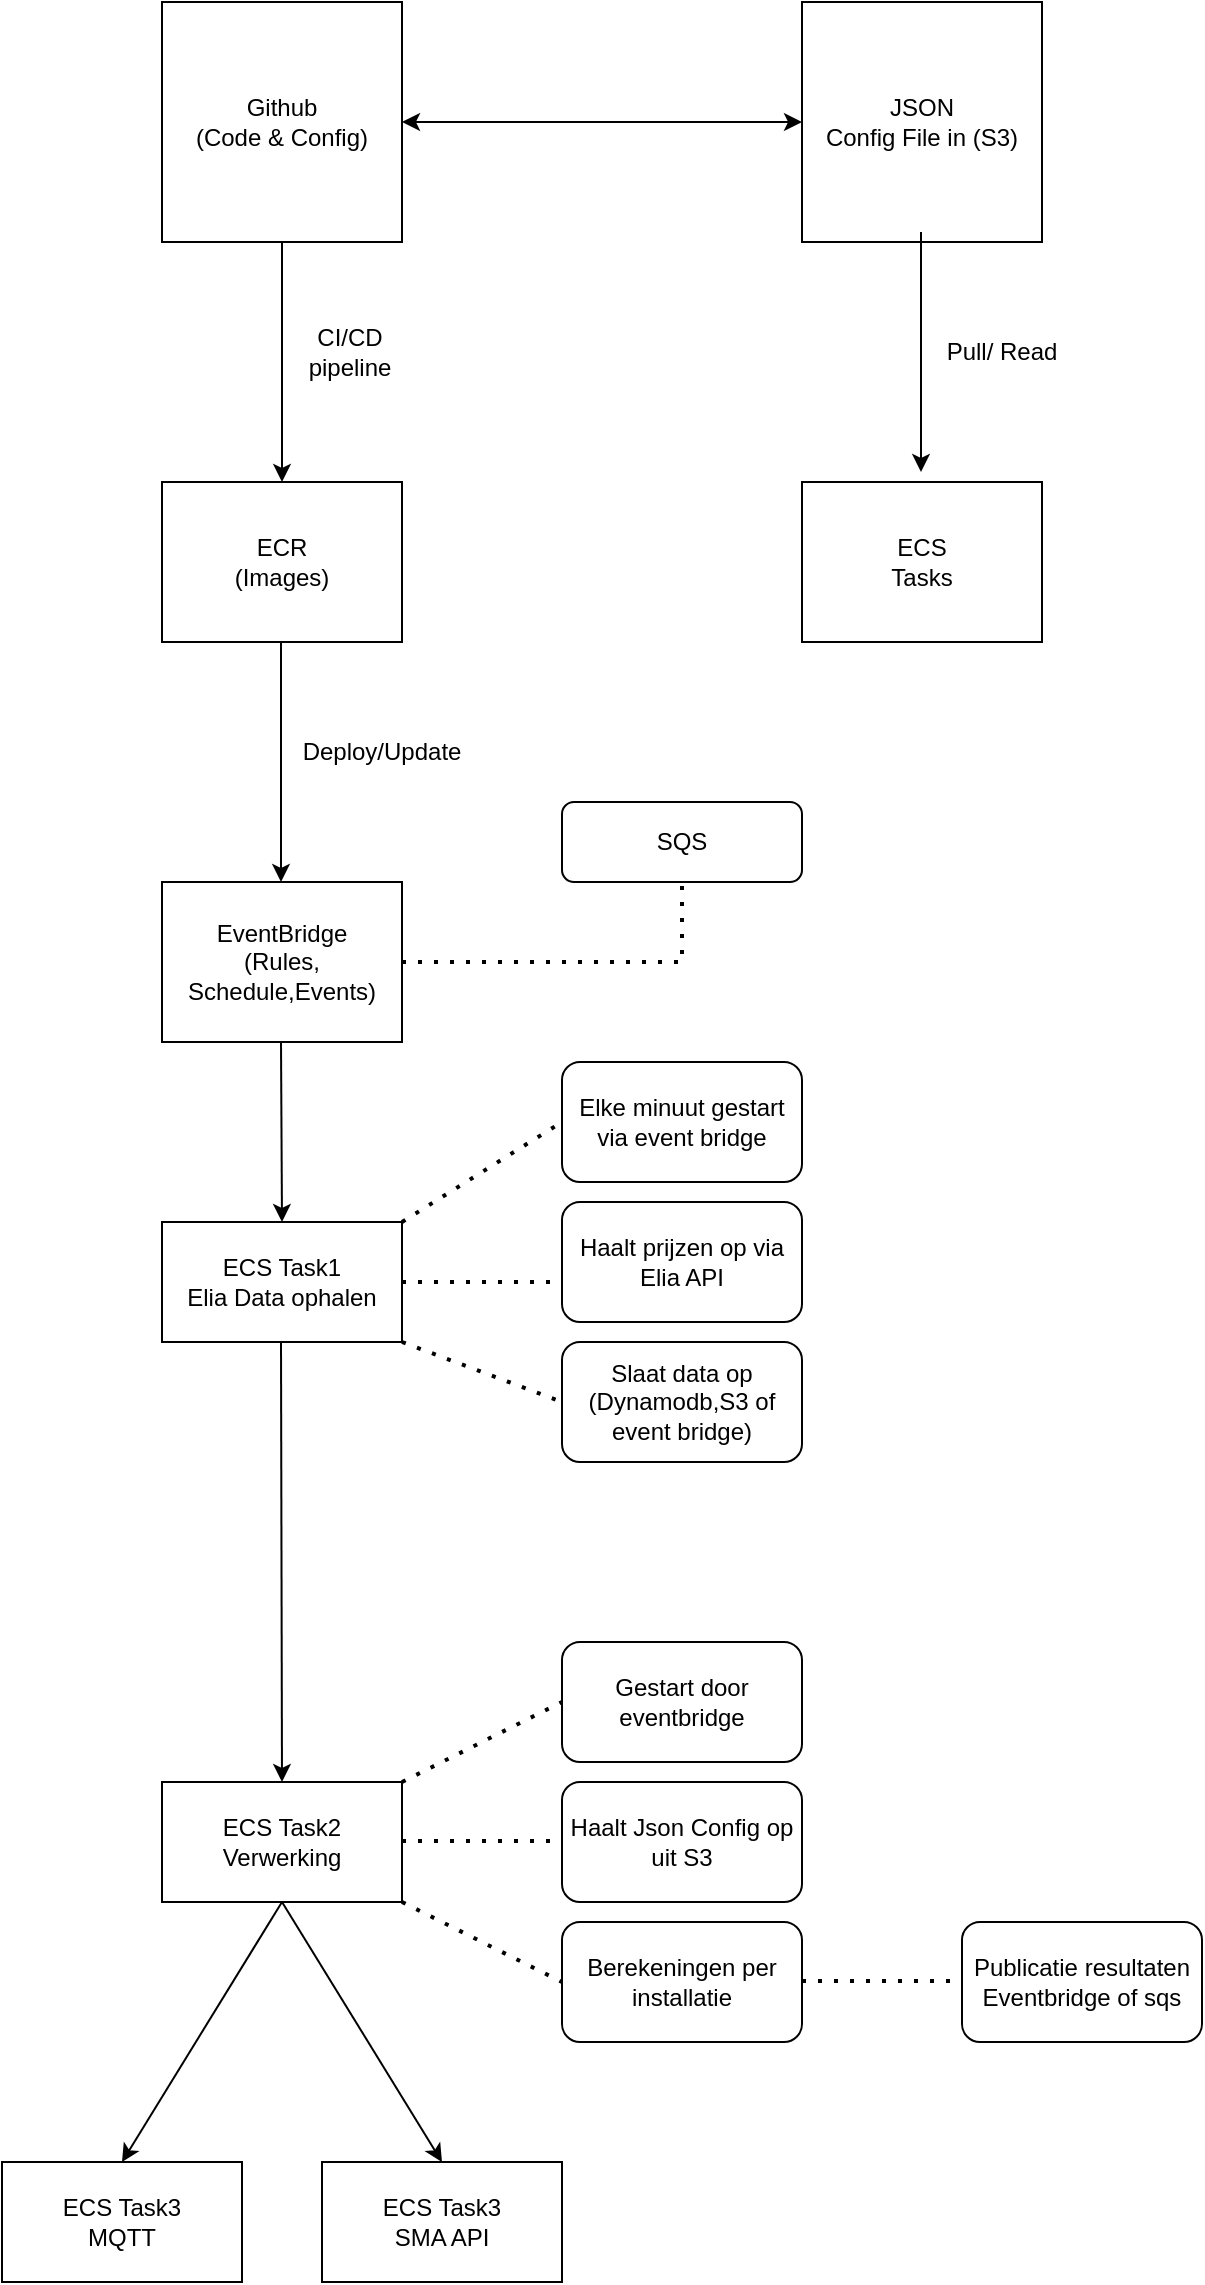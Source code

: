 <mxfile version="25.0.3">
  <diagram name="Pagina-1" id="wW4Z6TZP-jDDgokMyb6F">
    <mxGraphModel dx="1969" dy="868" grid="1" gridSize="10" guides="1" tooltips="1" connect="1" arrows="1" fold="1" page="1" pageScale="1" pageWidth="827" pageHeight="1169" math="0" shadow="0">
      <root>
        <mxCell id="0" />
        <mxCell id="1" parent="0" />
        <mxCell id="q02-ulBFFWecJsiYI4my-1" value="Github&lt;br&gt;(Code &amp;amp; Config)" style="whiteSpace=wrap;html=1;aspect=fixed;" vertex="1" parent="1">
          <mxGeometry x="320" y="280" width="120" height="120" as="geometry" />
        </mxCell>
        <mxCell id="q02-ulBFFWecJsiYI4my-3" value="JSON&lt;br&gt;Config File in (S3)" style="whiteSpace=wrap;html=1;aspect=fixed;" vertex="1" parent="1">
          <mxGeometry x="640" y="280" width="120" height="120" as="geometry" />
        </mxCell>
        <mxCell id="q02-ulBFFWecJsiYI4my-4" value="ECR&lt;br&gt;(Images)" style="rounded=0;whiteSpace=wrap;html=1;" vertex="1" parent="1">
          <mxGeometry x="320" y="520" width="120" height="80" as="geometry" />
        </mxCell>
        <mxCell id="q02-ulBFFWecJsiYI4my-5" value="" style="endArrow=classic;html=1;rounded=0;exitX=0.5;exitY=1;exitDx=0;exitDy=0;" edge="1" parent="1" source="q02-ulBFFWecJsiYI4my-1" target="q02-ulBFFWecJsiYI4my-4">
          <mxGeometry width="50" height="50" relative="1" as="geometry">
            <mxPoint x="420" y="620" as="sourcePoint" />
            <mxPoint x="470" y="570" as="targetPoint" />
          </mxGeometry>
        </mxCell>
        <mxCell id="q02-ulBFFWecJsiYI4my-6" value="CI/CD pipeline" style="text;html=1;align=center;verticalAlign=middle;whiteSpace=wrap;rounded=0;" vertex="1" parent="1">
          <mxGeometry x="384" y="440" width="60" height="30" as="geometry" />
        </mxCell>
        <mxCell id="q02-ulBFFWecJsiYI4my-7" value="EventBridge&lt;br&gt;(Rules, Schedule,Events)" style="rounded=0;whiteSpace=wrap;html=1;" vertex="1" parent="1">
          <mxGeometry x="320" y="720" width="120" height="80" as="geometry" />
        </mxCell>
        <mxCell id="q02-ulBFFWecJsiYI4my-8" value="" style="endArrow=classic;html=1;rounded=0;exitX=0.5;exitY=1;exitDx=0;exitDy=0;" edge="1" parent="1">
          <mxGeometry width="50" height="50" relative="1" as="geometry">
            <mxPoint x="379.5" y="600" as="sourcePoint" />
            <mxPoint x="379.5" y="720" as="targetPoint" />
          </mxGeometry>
        </mxCell>
        <mxCell id="q02-ulBFFWecJsiYI4my-9" value="Deploy/Update" style="text;html=1;align=center;verticalAlign=middle;whiteSpace=wrap;rounded=0;" vertex="1" parent="1">
          <mxGeometry x="400" y="640" width="60" height="30" as="geometry" />
        </mxCell>
        <mxCell id="q02-ulBFFWecJsiYI4my-10" value="ECS Task1&lt;br&gt;Elia Data ophalen" style="rounded=0;whiteSpace=wrap;html=1;" vertex="1" parent="1">
          <mxGeometry x="320" y="890" width="120" height="60" as="geometry" />
        </mxCell>
        <mxCell id="q02-ulBFFWecJsiYI4my-11" value="" style="endArrow=none;dashed=1;html=1;dashPattern=1 3;strokeWidth=2;rounded=0;exitX=1;exitY=0;exitDx=0;exitDy=0;" edge="1" parent="1" source="q02-ulBFFWecJsiYI4my-10">
          <mxGeometry width="50" height="50" relative="1" as="geometry">
            <mxPoint x="480" y="850" as="sourcePoint" />
            <mxPoint x="520" y="840" as="targetPoint" />
          </mxGeometry>
        </mxCell>
        <mxCell id="q02-ulBFFWecJsiYI4my-12" value="Elke minuut gestart via event bridge" style="rounded=1;whiteSpace=wrap;html=1;" vertex="1" parent="1">
          <mxGeometry x="520" y="810" width="120" height="60" as="geometry" />
        </mxCell>
        <mxCell id="q02-ulBFFWecJsiYI4my-13" value="" style="endArrow=none;dashed=1;html=1;dashPattern=1 3;strokeWidth=2;rounded=0;exitX=1;exitY=0.5;exitDx=0;exitDy=0;" edge="1" parent="1" source="q02-ulBFFWecJsiYI4my-10">
          <mxGeometry width="50" height="50" relative="1" as="geometry">
            <mxPoint x="450" y="900" as="sourcePoint" />
            <mxPoint x="520" y="920" as="targetPoint" />
          </mxGeometry>
        </mxCell>
        <mxCell id="q02-ulBFFWecJsiYI4my-14" value="Haalt prijzen op via Elia API" style="rounded=1;whiteSpace=wrap;html=1;" vertex="1" parent="1">
          <mxGeometry x="520" y="880" width="120" height="60" as="geometry" />
        </mxCell>
        <mxCell id="q02-ulBFFWecJsiYI4my-15" value="Slaat data op (Dynamodb,S3 of event bridge)" style="rounded=1;whiteSpace=wrap;html=1;" vertex="1" parent="1">
          <mxGeometry x="520" y="950" width="120" height="60" as="geometry" />
        </mxCell>
        <mxCell id="q02-ulBFFWecJsiYI4my-16" value="" style="endArrow=none;dashed=1;html=1;dashPattern=1 3;strokeWidth=2;rounded=0;exitX=1;exitY=1;exitDx=0;exitDy=0;entryX=0;entryY=0.5;entryDx=0;entryDy=0;" edge="1" parent="1" source="q02-ulBFFWecJsiYI4my-10" target="q02-ulBFFWecJsiYI4my-15">
          <mxGeometry width="50" height="50" relative="1" as="geometry">
            <mxPoint x="450" y="930" as="sourcePoint" />
            <mxPoint x="530" y="930" as="targetPoint" />
          </mxGeometry>
        </mxCell>
        <mxCell id="q02-ulBFFWecJsiYI4my-17" value="" style="endArrow=classic;html=1;rounded=0;exitX=0.5;exitY=1;exitDx=0;exitDy=0;entryX=0.5;entryY=0;entryDx=0;entryDy=0;" edge="1" parent="1" target="q02-ulBFFWecJsiYI4my-10">
          <mxGeometry width="50" height="50" relative="1" as="geometry">
            <mxPoint x="379.5" y="800" as="sourcePoint" />
            <mxPoint x="380" y="880" as="targetPoint" />
          </mxGeometry>
        </mxCell>
        <mxCell id="q02-ulBFFWecJsiYI4my-18" value="ECS Task2&lt;br&gt;&lt;div&gt;Verwerking&lt;/div&gt;" style="rounded=0;whiteSpace=wrap;html=1;" vertex="1" parent="1">
          <mxGeometry x="320" y="1170" width="120" height="60" as="geometry" />
        </mxCell>
        <mxCell id="q02-ulBFFWecJsiYI4my-23" value="" style="endArrow=classic;html=1;rounded=0;exitX=0.5;exitY=1;exitDx=0;exitDy=0;entryX=0.5;entryY=0;entryDx=0;entryDy=0;" edge="1" parent="1" target="q02-ulBFFWecJsiYI4my-18">
          <mxGeometry width="50" height="50" relative="1" as="geometry">
            <mxPoint x="379.5" y="950" as="sourcePoint" />
            <mxPoint x="380" y="1040" as="targetPoint" />
          </mxGeometry>
        </mxCell>
        <mxCell id="q02-ulBFFWecJsiYI4my-24" value="Gestart door eventbridge" style="rounded=1;whiteSpace=wrap;html=1;" vertex="1" parent="1">
          <mxGeometry x="520" y="1100" width="120" height="60" as="geometry" />
        </mxCell>
        <mxCell id="q02-ulBFFWecJsiYI4my-25" value="Haalt Json Config op uit S3" style="rounded=1;whiteSpace=wrap;html=1;" vertex="1" parent="1">
          <mxGeometry x="520" y="1170" width="120" height="60" as="geometry" />
        </mxCell>
        <mxCell id="q02-ulBFFWecJsiYI4my-26" value="Berekeningen per installatie" style="rounded=1;whiteSpace=wrap;html=1;" vertex="1" parent="1">
          <mxGeometry x="520" y="1240" width="120" height="60" as="geometry" />
        </mxCell>
        <mxCell id="q02-ulBFFWecJsiYI4my-27" value="" style="endArrow=none;dashed=1;html=1;dashPattern=1 3;strokeWidth=2;rounded=0;exitX=1;exitY=0.5;exitDx=0;exitDy=0;" edge="1" parent="1">
          <mxGeometry width="50" height="50" relative="1" as="geometry">
            <mxPoint x="440" y="1199.5" as="sourcePoint" />
            <mxPoint x="520" y="1199.5" as="targetPoint" />
          </mxGeometry>
        </mxCell>
        <mxCell id="q02-ulBFFWecJsiYI4my-28" value="" style="endArrow=none;dashed=1;html=1;dashPattern=1 3;strokeWidth=2;rounded=0;exitX=1;exitY=0;exitDx=0;exitDy=0;entryX=0;entryY=0.5;entryDx=0;entryDy=0;" edge="1" parent="1" source="q02-ulBFFWecJsiYI4my-18" target="q02-ulBFFWecJsiYI4my-24">
          <mxGeometry width="50" height="50" relative="1" as="geometry">
            <mxPoint x="460" y="1020" as="sourcePoint" />
            <mxPoint x="540" y="1020" as="targetPoint" />
          </mxGeometry>
        </mxCell>
        <mxCell id="q02-ulBFFWecJsiYI4my-29" value="" style="endArrow=none;dashed=1;html=1;dashPattern=1 3;strokeWidth=2;rounded=0;exitX=1;exitY=1;exitDx=0;exitDy=0;entryX=0;entryY=0.5;entryDx=0;entryDy=0;" edge="1" parent="1" source="q02-ulBFFWecJsiYI4my-18" target="q02-ulBFFWecJsiYI4my-26">
          <mxGeometry width="50" height="50" relative="1" as="geometry">
            <mxPoint x="470" y="1030" as="sourcePoint" />
            <mxPoint x="550" y="1030" as="targetPoint" />
          </mxGeometry>
        </mxCell>
        <mxCell id="q02-ulBFFWecJsiYI4my-30" value="Publicatie resultaten&lt;br&gt;Eventbridge of sqs" style="rounded=1;whiteSpace=wrap;html=1;" vertex="1" parent="1">
          <mxGeometry x="720" y="1240" width="120" height="60" as="geometry" />
        </mxCell>
        <mxCell id="q02-ulBFFWecJsiYI4my-31" value="" style="endArrow=none;dashed=1;html=1;dashPattern=1 3;strokeWidth=2;rounded=0;exitX=1;exitY=0.5;exitDx=0;exitDy=0;" edge="1" parent="1">
          <mxGeometry width="50" height="50" relative="1" as="geometry">
            <mxPoint x="640" y="1269.5" as="sourcePoint" />
            <mxPoint x="720" y="1269.5" as="targetPoint" />
          </mxGeometry>
        </mxCell>
        <mxCell id="q02-ulBFFWecJsiYI4my-32" value="ECS Task3&lt;br&gt;&lt;div&gt;MQTT&lt;/div&gt;" style="rounded=0;whiteSpace=wrap;html=1;" vertex="1" parent="1">
          <mxGeometry x="240" y="1360" width="120" height="60" as="geometry" />
        </mxCell>
        <mxCell id="q02-ulBFFWecJsiYI4my-33" value="ECS Task3&lt;br&gt;SMA API" style="rounded=0;whiteSpace=wrap;html=1;" vertex="1" parent="1">
          <mxGeometry x="400" y="1360" width="120" height="60" as="geometry" />
        </mxCell>
        <mxCell id="q02-ulBFFWecJsiYI4my-34" value="" style="endArrow=classic;html=1;rounded=0;exitX=0.5;exitY=1;exitDx=0;exitDy=0;entryX=0.5;entryY=0;entryDx=0;entryDy=0;" edge="1" parent="1" source="q02-ulBFFWecJsiYI4my-18" target="q02-ulBFFWecJsiYI4my-32">
          <mxGeometry width="50" height="50" relative="1" as="geometry">
            <mxPoint x="500" y="1300" as="sourcePoint" />
            <mxPoint x="550" y="1250" as="targetPoint" />
          </mxGeometry>
        </mxCell>
        <mxCell id="q02-ulBFFWecJsiYI4my-35" value="" style="endArrow=classic;html=1;rounded=0;exitX=0.5;exitY=1;exitDx=0;exitDy=0;entryX=0.5;entryY=0;entryDx=0;entryDy=0;" edge="1" parent="1" source="q02-ulBFFWecJsiYI4my-18" target="q02-ulBFFWecJsiYI4my-33">
          <mxGeometry width="50" height="50" relative="1" as="geometry">
            <mxPoint x="390" y="1240" as="sourcePoint" />
            <mxPoint x="310" y="1370" as="targetPoint" />
          </mxGeometry>
        </mxCell>
        <mxCell id="q02-ulBFFWecJsiYI4my-37" value="SQS" style="rounded=1;whiteSpace=wrap;html=1;" vertex="1" parent="1">
          <mxGeometry x="520" y="680" width="120" height="40" as="geometry" />
        </mxCell>
        <mxCell id="q02-ulBFFWecJsiYI4my-38" value="" style="endArrow=none;dashed=1;html=1;dashPattern=1 3;strokeWidth=2;rounded=0;exitX=1;exitY=0.5;exitDx=0;exitDy=0;entryX=0.5;entryY=1;entryDx=0;entryDy=0;" edge="1" parent="1" source="q02-ulBFFWecJsiYI4my-7" target="q02-ulBFFWecJsiYI4my-37">
          <mxGeometry width="50" height="50" relative="1" as="geometry">
            <mxPoint x="500" y="700" as="sourcePoint" />
            <mxPoint x="550" y="650" as="targetPoint" />
            <Array as="points">
              <mxPoint x="580" y="760" />
            </Array>
          </mxGeometry>
        </mxCell>
        <mxCell id="q02-ulBFFWecJsiYI4my-39" value="ECS&lt;br&gt;Tasks" style="rounded=0;whiteSpace=wrap;html=1;" vertex="1" parent="1">
          <mxGeometry x="640" y="520" width="120" height="80" as="geometry" />
        </mxCell>
        <mxCell id="q02-ulBFFWecJsiYI4my-40" value="" style="endArrow=classic;html=1;rounded=0;exitX=0.5;exitY=1;exitDx=0;exitDy=0;" edge="1" parent="1">
          <mxGeometry width="50" height="50" relative="1" as="geometry">
            <mxPoint x="699.5" y="395" as="sourcePoint" />
            <mxPoint x="699.5" y="515" as="targetPoint" />
          </mxGeometry>
        </mxCell>
        <mxCell id="q02-ulBFFWecJsiYI4my-41" value="Pull/ Read" style="text;html=1;align=center;verticalAlign=middle;whiteSpace=wrap;rounded=0;" vertex="1" parent="1">
          <mxGeometry x="710" y="440" width="60" height="30" as="geometry" />
        </mxCell>
        <mxCell id="q02-ulBFFWecJsiYI4my-42" value="" style="endArrow=classic;startArrow=classic;html=1;rounded=0;exitX=1;exitY=0.5;exitDx=0;exitDy=0;entryX=0;entryY=0.5;entryDx=0;entryDy=0;" edge="1" parent="1" source="q02-ulBFFWecJsiYI4my-1" target="q02-ulBFFWecJsiYI4my-3">
          <mxGeometry width="50" height="50" relative="1" as="geometry">
            <mxPoint x="660" y="610" as="sourcePoint" />
            <mxPoint x="710" y="560" as="targetPoint" />
          </mxGeometry>
        </mxCell>
      </root>
    </mxGraphModel>
  </diagram>
</mxfile>
